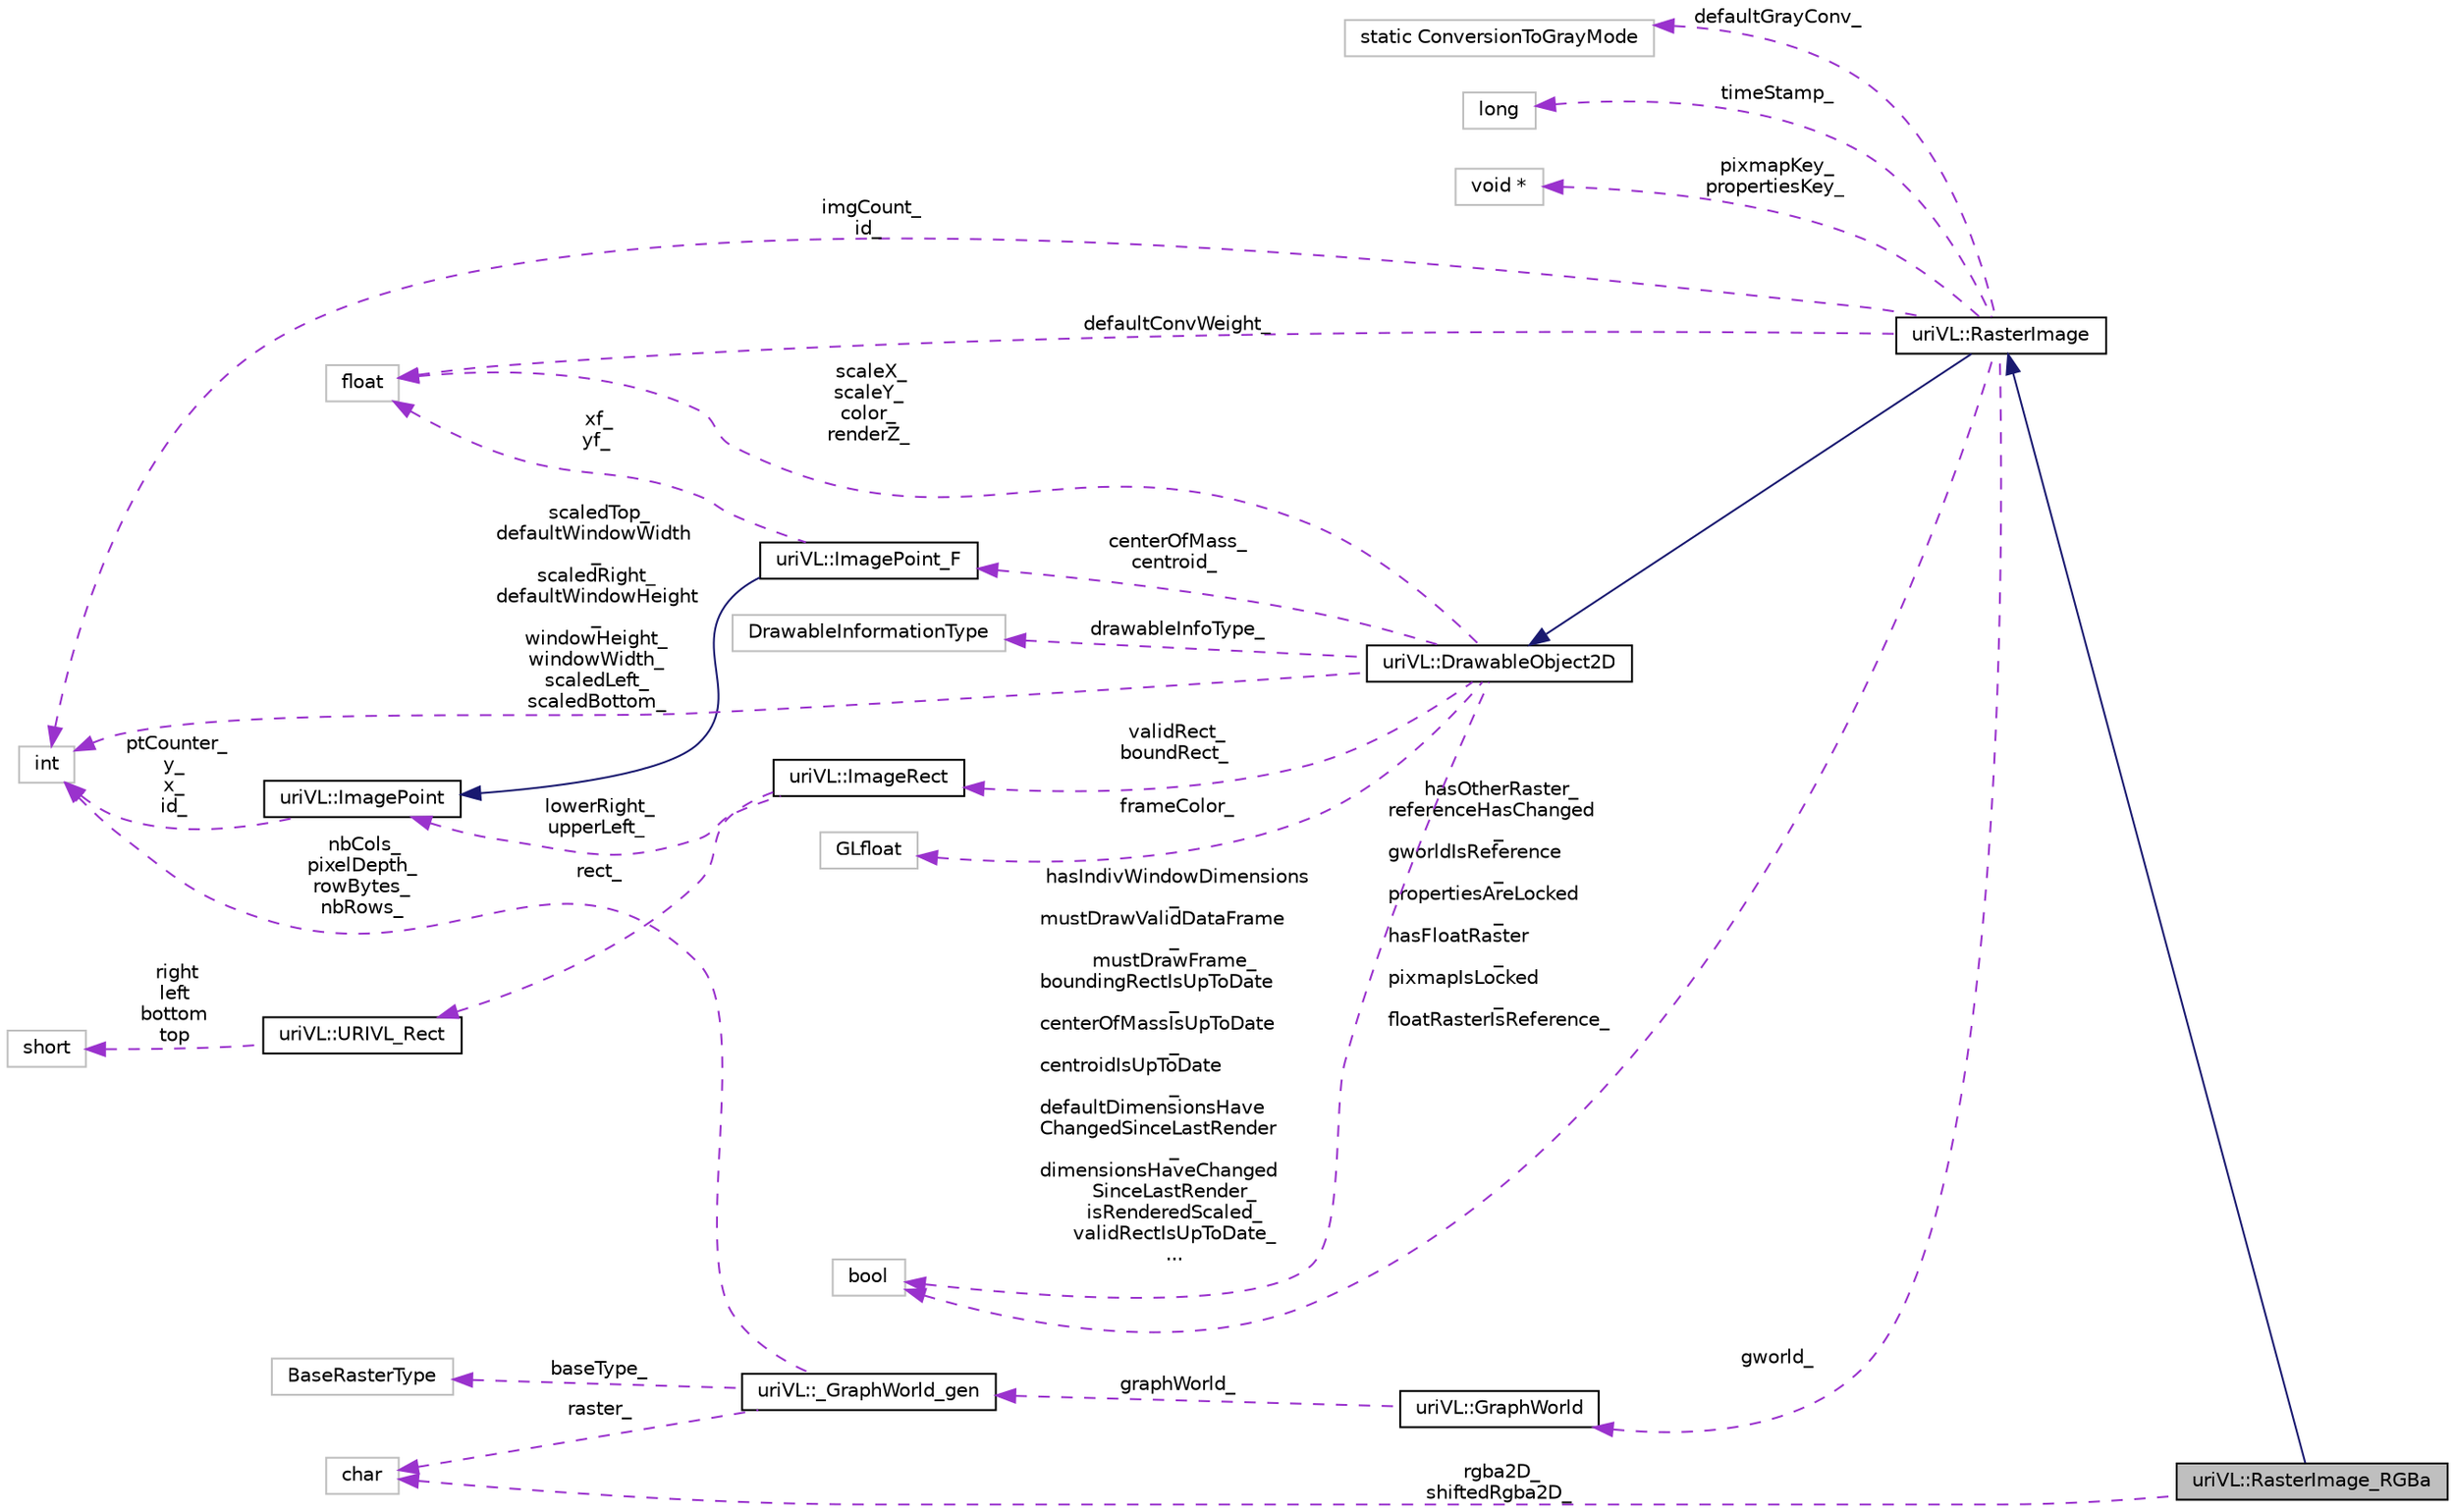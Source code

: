 digraph "uriVL::RasterImage_RGBa"
{
  edge [fontname="Helvetica",fontsize="10",labelfontname="Helvetica",labelfontsize="10"];
  node [fontname="Helvetica",fontsize="10",shape=record];
  rankdir="LR";
  Node1 [label="uriVL::RasterImage_RGBa",height=0.2,width=0.4,color="black", fillcolor="grey75", style="filled", fontcolor="black"];
  Node2 -> Node1 [dir="back",color="midnightblue",fontsize="10",style="solid",fontname="Helvetica"];
  Node2 [label="uriVL::RasterImage",height=0.2,width=0.4,color="black", fillcolor="white", style="filled",URL="$classuriVL_1_1RasterImage.html",tooltip="Virtual base image class. "];
  Node3 -> Node2 [dir="back",color="midnightblue",fontsize="10",style="solid",fontname="Helvetica"];
  Node3 [label="uriVL::DrawableObject2D",height=0.2,width=0.4,color="black", fillcolor="white", style="filled",URL="$classuriVL_1_1DrawableObject2D.html",tooltip="Virtual base DrawableObject2D class. "];
  Node4 -> Node3 [dir="back",color="darkorchid3",fontsize="10",style="dashed",label=" frameColor_" ,fontname="Helvetica"];
  Node4 [label="GLfloat",height=0.2,width=0.4,color="grey75", fillcolor="white", style="filled"];
  Node5 -> Node3 [dir="back",color="darkorchid3",fontsize="10",style="dashed",label=" validRect_\nboundRect_" ,fontname="Helvetica"];
  Node5 [label="uriVL::ImageRect",height=0.2,width=0.4,color="black", fillcolor="white", style="filled",URL="$classuriVL_1_1ImageRect.html",tooltip="Implements the ImageRect class. "];
  Node6 -> Node5 [dir="back",color="darkorchid3",fontsize="10",style="dashed",label=" rect_" ,fontname="Helvetica"];
  Node6 [label="uriVL::URIVL_Rect",height=0.2,width=0.4,color="black", fillcolor="white", style="filled",URL="$structuriVL_1_1URIVL__Rect.html",tooltip="For platforms not supported by Quicktime, we need to define Rect. "];
  Node7 -> Node6 [dir="back",color="darkorchid3",fontsize="10",style="dashed",label=" right\nleft\nbottom\ntop" ,fontname="Helvetica"];
  Node7 [label="short",height=0.2,width=0.4,color="grey75", fillcolor="white", style="filled"];
  Node8 -> Node5 [dir="back",color="darkorchid3",fontsize="10",style="dashed",label=" lowerRight_\nupperLeft_" ,fontname="Helvetica"];
  Node8 [label="uriVL::ImagePoint",height=0.2,width=0.4,color="black", fillcolor="white", style="filled",URL="$classuriVL_1_1ImagePoint.html",tooltip="Implements the ImagePoint class. "];
  Node9 -> Node8 [dir="back",color="darkorchid3",fontsize="10",style="dashed",label=" ptCounter_\ny_\nx_\nid_" ,fontname="Helvetica"];
  Node9 [label="int",height=0.2,width=0.4,color="grey75", fillcolor="white", style="filled"];
  Node10 -> Node3 [dir="back",color="darkorchid3",fontsize="10",style="dashed",label=" centerOfMass_\ncentroid_" ,fontname="Helvetica"];
  Node10 [label="uriVL::ImagePoint_F",height=0.2,width=0.4,color="black", fillcolor="white", style="filled",URL="$classuriVL_1_1ImagePoint__F.html",tooltip="Implements the ImagePoint_F class. "];
  Node8 -> Node10 [dir="back",color="midnightblue",fontsize="10",style="solid",fontname="Helvetica"];
  Node11 -> Node10 [dir="back",color="darkorchid3",fontsize="10",style="dashed",label=" xf_\nyf_" ,fontname="Helvetica"];
  Node11 [label="float",height=0.2,width=0.4,color="grey75", fillcolor="white", style="filled"];
  Node11 -> Node3 [dir="back",color="darkorchid3",fontsize="10",style="dashed",label=" scaleX_\nscaleY_\ncolor_\nrenderZ_" ,fontname="Helvetica"];
  Node9 -> Node3 [dir="back",color="darkorchid3",fontsize="10",style="dashed",label=" scaledTop_\ndefaultWindowWidth\l_\nscaledRight_\ndefaultWindowHeight\l_\nwindowHeight_\nwindowWidth_\nscaledLeft_\nscaledBottom_" ,fontname="Helvetica"];
  Node12 -> Node3 [dir="back",color="darkorchid3",fontsize="10",style="dashed",label=" hasIndivWindowDimensions\l_\nmustDrawValidDataFrame\l_\nmustDrawFrame_\nboundingRectIsUpToDate\l_\ncenterOfMassIsUpToDate\l_\ncentroidIsUpToDate\l_\ndefaultDimensionsHave\lChangedSinceLastRender\l_\ndimensionsHaveChanged\lSinceLastRender_\nisRenderedScaled_\nvalidRectIsUpToDate_\n..." ,fontname="Helvetica"];
  Node12 [label="bool",height=0.2,width=0.4,color="grey75", fillcolor="white", style="filled"];
  Node13 -> Node3 [dir="back",color="darkorchid3",fontsize="10",style="dashed",label=" drawableInfoType_" ,fontname="Helvetica"];
  Node13 [label="DrawableInformationType",height=0.2,width=0.4,color="grey75", fillcolor="white", style="filled"];
  Node14 -> Node2 [dir="back",color="darkorchid3",fontsize="10",style="dashed",label=" gworld_" ,fontname="Helvetica"];
  Node14 [label="uriVL::GraphWorld",height=0.2,width=0.4,color="black", fillcolor="white", style="filled",URL="$classuriVL_1_1GraphWorld.html",tooltip="Implements the GraphWorld class. "];
  Node15 -> Node14 [dir="back",color="darkorchid3",fontsize="10",style="dashed",label=" graphWorld_" ,fontname="Helvetica"];
  Node15 [label="uriVL::_GraphWorld_gen",height=0.2,width=0.4,color="black", fillcolor="white", style="filled",URL="$classuriVL_1_1__GraphWorld__gen.html",tooltip="Implements the _GraphWorld_gen class. "];
  Node16 -> Node15 [dir="back",color="darkorchid3",fontsize="10",style="dashed",label=" raster_" ,fontname="Helvetica"];
  Node16 [label="char",height=0.2,width=0.4,color="grey75", fillcolor="white", style="filled"];
  Node17 -> Node15 [dir="back",color="darkorchid3",fontsize="10",style="dashed",label=" baseType_" ,fontname="Helvetica"];
  Node17 [label="BaseRasterType",height=0.2,width=0.4,color="grey75", fillcolor="white", style="filled"];
  Node9 -> Node15 [dir="back",color="darkorchid3",fontsize="10",style="dashed",label=" nbCols_\npixelDepth_\nrowBytes_\nnbRows_" ,fontname="Helvetica"];
  Node11 -> Node2 [dir="back",color="darkorchid3",fontsize="10",style="dashed",label=" defaultConvWeight_" ,fontname="Helvetica"];
  Node9 -> Node2 [dir="back",color="darkorchid3",fontsize="10",style="dashed",label=" imgCount_\nid_" ,fontname="Helvetica"];
  Node12 -> Node2 [dir="back",color="darkorchid3",fontsize="10",style="dashed",label=" hasOtherRaster_\nreferenceHasChanged\l_\ngworldIsReference\l_\npropertiesAreLocked\l_\nhasFloatRaster\l_\npixmapIsLocked\l_\nfloatRasterIsReference_" ,fontname="Helvetica"];
  Node18 -> Node2 [dir="back",color="darkorchid3",fontsize="10",style="dashed",label=" defaultGrayConv_" ,fontname="Helvetica"];
  Node18 [label="static ConversionToGrayMode",height=0.2,width=0.4,color="grey75", fillcolor="white", style="filled"];
  Node19 -> Node2 [dir="back",color="darkorchid3",fontsize="10",style="dashed",label=" timeStamp_" ,fontname="Helvetica"];
  Node19 [label="long",height=0.2,width=0.4,color="grey75", fillcolor="white", style="filled"];
  Node20 -> Node2 [dir="back",color="darkorchid3",fontsize="10",style="dashed",label=" pixmapKey_\npropertiesKey_" ,fontname="Helvetica"];
  Node20 [label="void *",height=0.2,width=0.4,color="grey75", fillcolor="white", style="filled"];
  Node16 -> Node1 [dir="back",color="darkorchid3",fontsize="10",style="dashed",label=" rgba2D_\nshiftedRgba2D_" ,fontname="Helvetica"];
}
